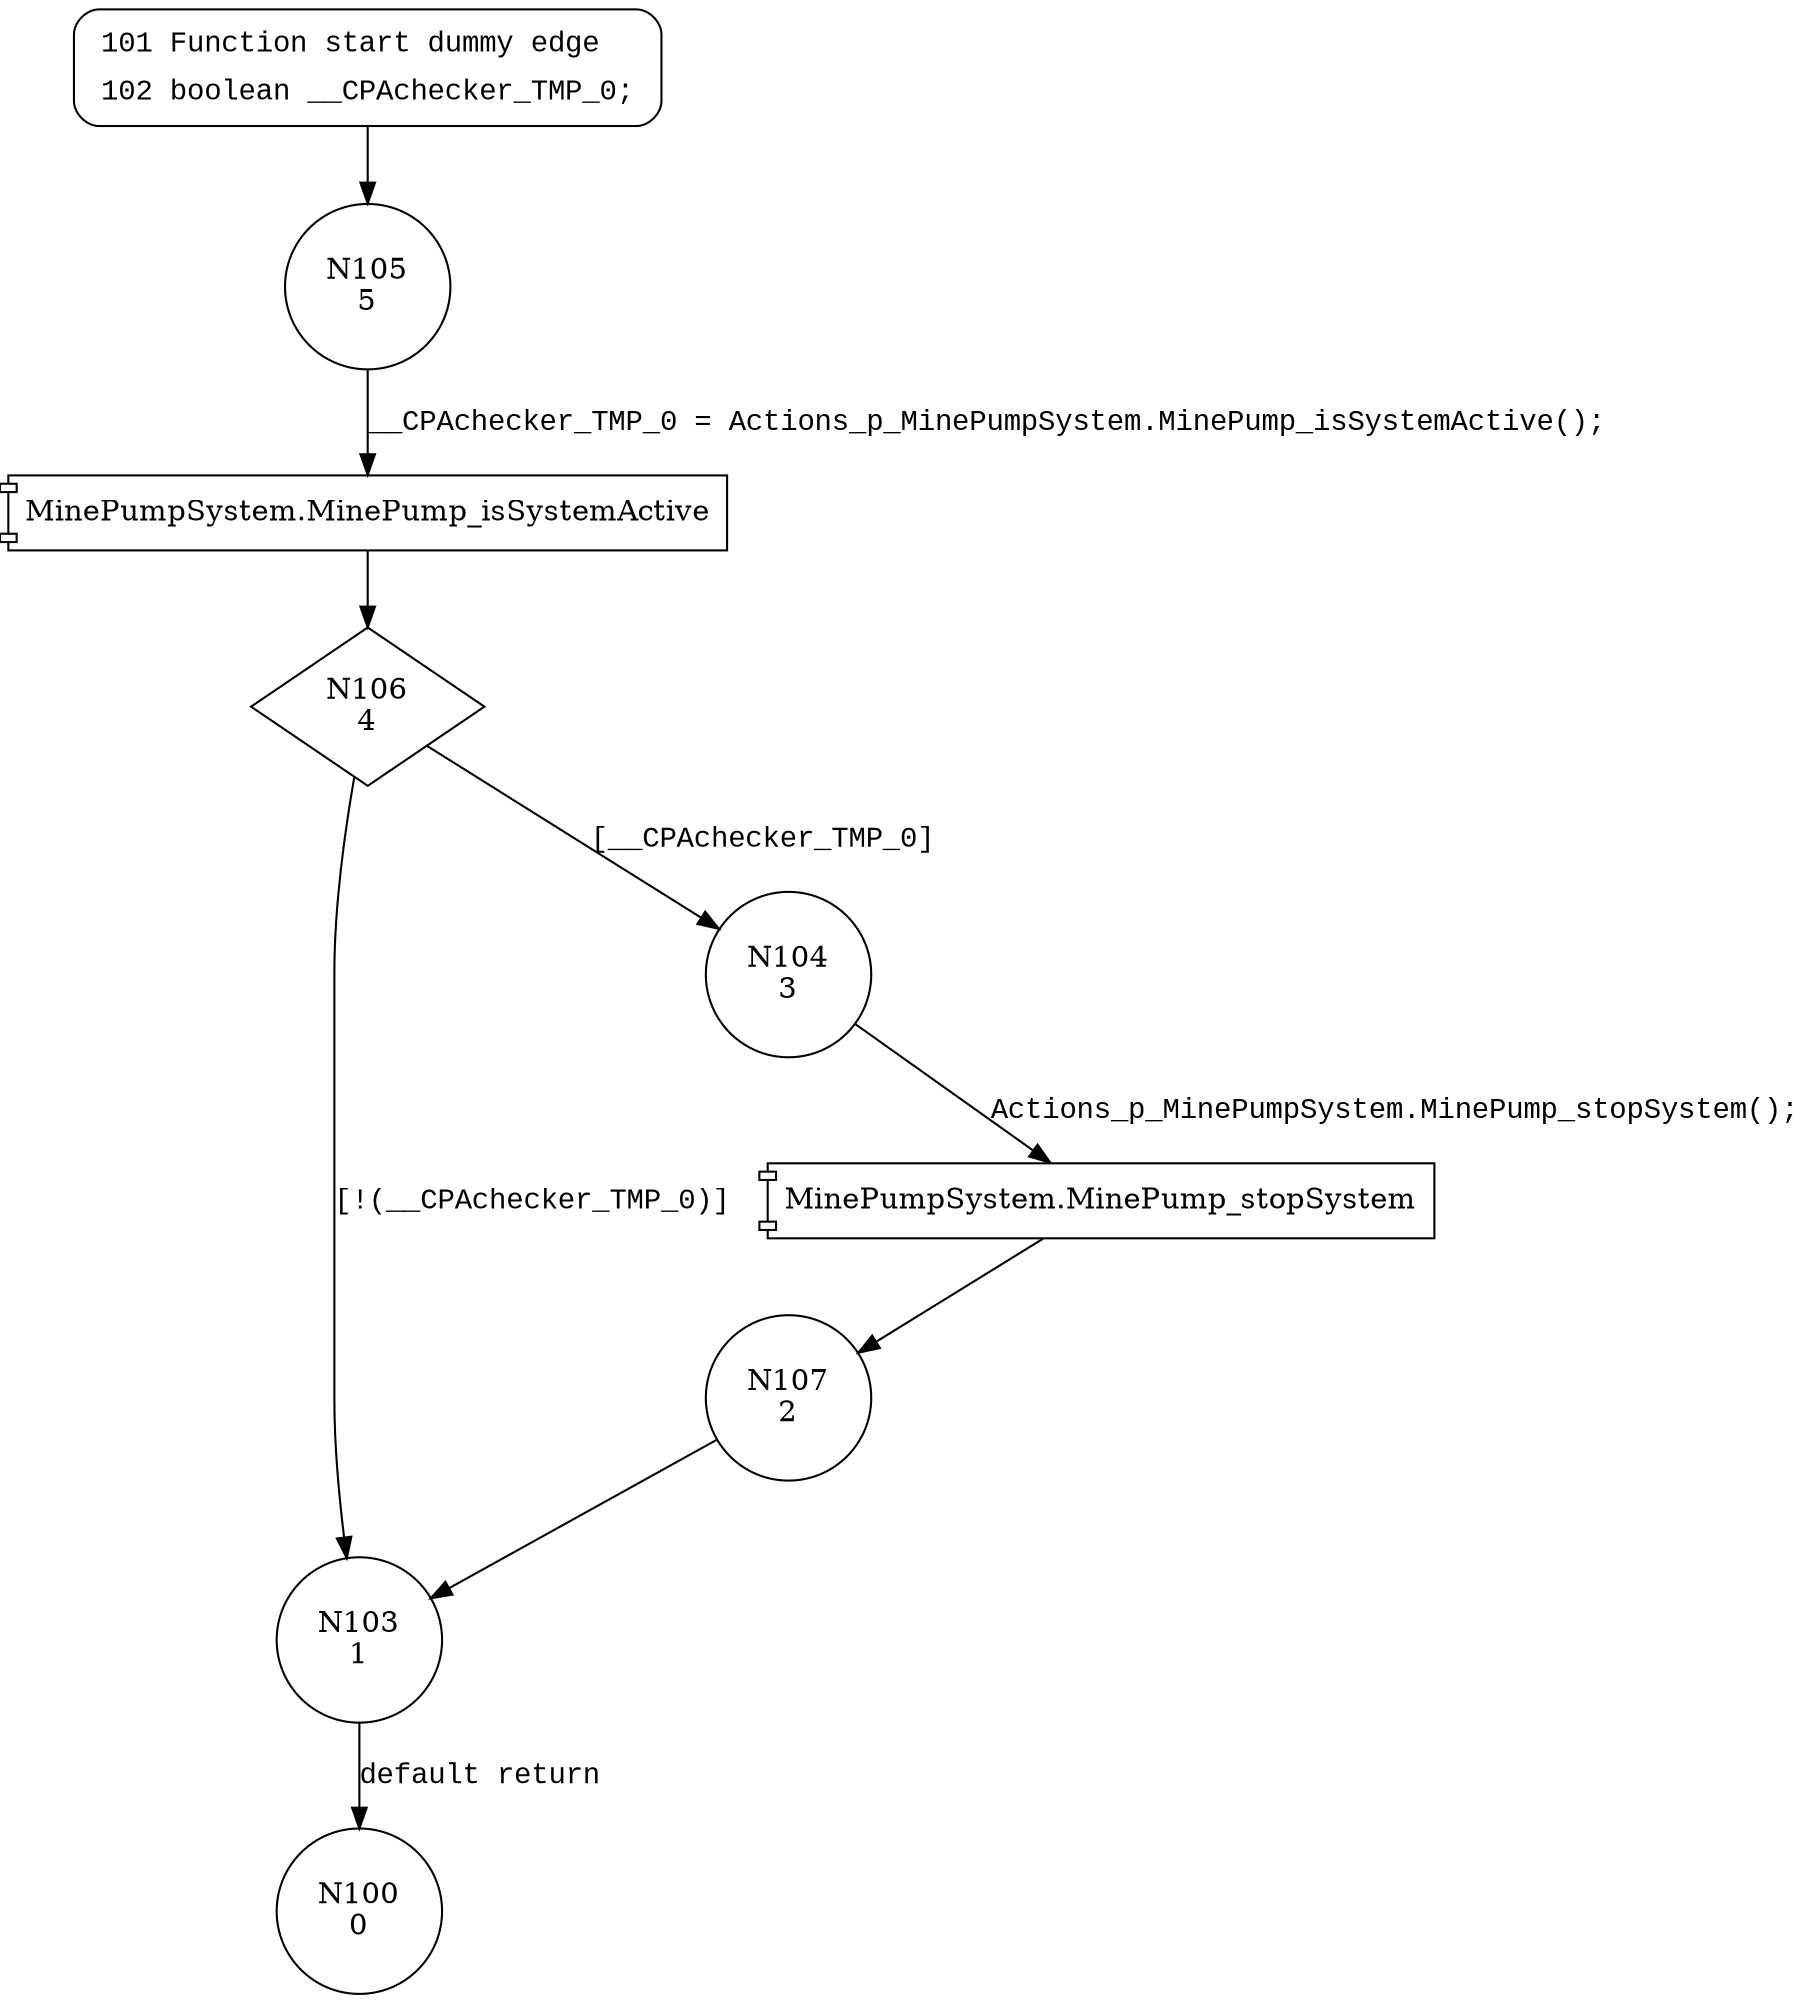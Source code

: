 digraph Actions_stopSystem {
105 [shape="circle" label="N105\n5"]
106 [shape="diamond" label="N106\n4"]
103 [shape="circle" label="N103\n1"]
104 [shape="circle" label="N104\n3"]
107 [shape="circle" label="N107\n2"]
100 [shape="circle" label="N100\n0"]
101 [style="filled,bold" penwidth="1" fillcolor="white" fontname="Courier New" shape="Mrecord" label=<<table border="0" cellborder="0" cellpadding="3" bgcolor="white"><tr><td align="right">101</td><td align="left">Function start dummy edge</td></tr><tr><td align="right">102</td><td align="left">boolean __CPAchecker_TMP_0;</td></tr></table>>]
101 -> 105[label=""]
100027 [shape="component" label="MinePumpSystem.MinePump_isSystemActive"]
105 -> 100027 [label="__CPAchecker_TMP_0 = Actions_p_MinePumpSystem.MinePump_isSystemActive();" fontname="Courier New"]
100027 -> 106 [label="" fontname="Courier New"]
106 -> 103 [label="[!(__CPAchecker_TMP_0)]" fontname="Courier New"]
106 -> 104 [label="[__CPAchecker_TMP_0]" fontname="Courier New"]
100028 [shape="component" label="MinePumpSystem.MinePump_stopSystem"]
104 -> 100028 [label="Actions_p_MinePumpSystem.MinePump_stopSystem();" fontname="Courier New"]
100028 -> 107 [label="" fontname="Courier New"]
103 -> 100 [label="default return" fontname="Courier New"]
107 -> 103 [label="" fontname="Courier New"]
}